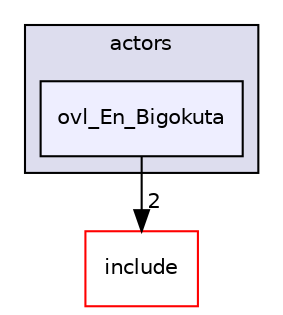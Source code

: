 digraph "src/overlays/actors/ovl_En_Bigokuta" {
  compound=true
  node [ fontsize="10", fontname="Helvetica"];
  edge [ labelfontsize="10", labelfontname="Helvetica"];
  subgraph clusterdir_e93473484be31ce7bcb356bd643a22f8 {
    graph [ bgcolor="#ddddee", pencolor="black", label="actors" fontname="Helvetica", fontsize="10", URL="dir_e93473484be31ce7bcb356bd643a22f8.html"]
  dir_443c9d45de05a92b38e080a842134bea [shape=box, label="ovl_En_Bigokuta", style="filled", fillcolor="#eeeeff", pencolor="black", URL="dir_443c9d45de05a92b38e080a842134bea.html"];
  }
  dir_d44c64559bbebec7f509842c48db8b23 [shape=box label="include" fillcolor="white" style="filled" color="red" URL="dir_d44c64559bbebec7f509842c48db8b23.html"];
  dir_443c9d45de05a92b38e080a842134bea->dir_d44c64559bbebec7f509842c48db8b23 [headlabel="2", labeldistance=1.5 headhref="dir_000187_000000.html"];
}
